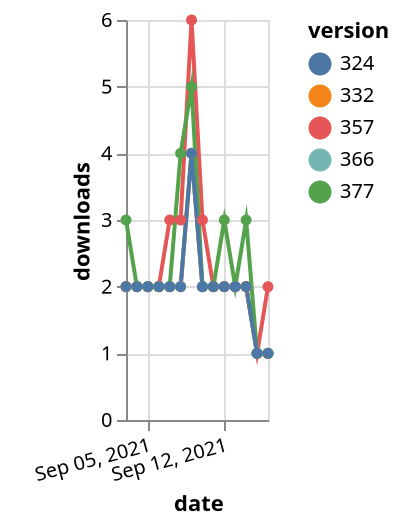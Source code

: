 {"$schema": "https://vega.github.io/schema/vega-lite/v5.json", "description": "A simple bar chart with embedded data.", "data": {"values": [{"date": "2021-09-03", "total": 2305, "delta": 2, "version": "366"}, {"date": "2021-09-04", "total": 2307, "delta": 2, "version": "366"}, {"date": "2021-09-05", "total": 2309, "delta": 2, "version": "366"}, {"date": "2021-09-06", "total": 2311, "delta": 2, "version": "366"}, {"date": "2021-09-07", "total": 2313, "delta": 2, "version": "366"}, {"date": "2021-09-08", "total": 2315, "delta": 2, "version": "366"}, {"date": "2021-09-09", "total": 2319, "delta": 4, "version": "366"}, {"date": "2021-09-10", "total": 2321, "delta": 2, "version": "366"}, {"date": "2021-09-11", "total": 2323, "delta": 2, "version": "366"}, {"date": "2021-09-12", "total": 2325, "delta": 2, "version": "366"}, {"date": "2021-09-13", "total": 2327, "delta": 2, "version": "366"}, {"date": "2021-09-14", "total": 2329, "delta": 2, "version": "366"}, {"date": "2021-09-15", "total": 2330, "delta": 1, "version": "366"}, {"date": "2021-09-16", "total": 2331, "delta": 1, "version": "366"}, {"date": "2021-09-03", "total": 2877, "delta": 2, "version": "357"}, {"date": "2021-09-04", "total": 2879, "delta": 2, "version": "357"}, {"date": "2021-09-05", "total": 2881, "delta": 2, "version": "357"}, {"date": "2021-09-06", "total": 2883, "delta": 2, "version": "357"}, {"date": "2021-09-07", "total": 2886, "delta": 3, "version": "357"}, {"date": "2021-09-08", "total": 2889, "delta": 3, "version": "357"}, {"date": "2021-09-09", "total": 2895, "delta": 6, "version": "357"}, {"date": "2021-09-10", "total": 2898, "delta": 3, "version": "357"}, {"date": "2021-09-11", "total": 2900, "delta": 2, "version": "357"}, {"date": "2021-09-12", "total": 2902, "delta": 2, "version": "357"}, {"date": "2021-09-13", "total": 2904, "delta": 2, "version": "357"}, {"date": "2021-09-14", "total": 2906, "delta": 2, "version": "357"}, {"date": "2021-09-15", "total": 2907, "delta": 1, "version": "357"}, {"date": "2021-09-16", "total": 2909, "delta": 2, "version": "357"}, {"date": "2021-09-03", "total": 2747, "delta": 2, "version": "332"}, {"date": "2021-09-04", "total": 2749, "delta": 2, "version": "332"}, {"date": "2021-09-05", "total": 2751, "delta": 2, "version": "332"}, {"date": "2021-09-06", "total": 2753, "delta": 2, "version": "332"}, {"date": "2021-09-07", "total": 2755, "delta": 2, "version": "332"}, {"date": "2021-09-08", "total": 2757, "delta": 2, "version": "332"}, {"date": "2021-09-09", "total": 2761, "delta": 4, "version": "332"}, {"date": "2021-09-10", "total": 2763, "delta": 2, "version": "332"}, {"date": "2021-09-11", "total": 2765, "delta": 2, "version": "332"}, {"date": "2021-09-12", "total": 2767, "delta": 2, "version": "332"}, {"date": "2021-09-13", "total": 2769, "delta": 2, "version": "332"}, {"date": "2021-09-14", "total": 2771, "delta": 2, "version": "332"}, {"date": "2021-09-15", "total": 2772, "delta": 1, "version": "332"}, {"date": "2021-09-16", "total": 2773, "delta": 1, "version": "332"}, {"date": "2021-09-03", "total": 2098, "delta": 3, "version": "377"}, {"date": "2021-09-04", "total": 2100, "delta": 2, "version": "377"}, {"date": "2021-09-05", "total": 2102, "delta": 2, "version": "377"}, {"date": "2021-09-06", "total": 2104, "delta": 2, "version": "377"}, {"date": "2021-09-07", "total": 2106, "delta": 2, "version": "377"}, {"date": "2021-09-08", "total": 2110, "delta": 4, "version": "377"}, {"date": "2021-09-09", "total": 2115, "delta": 5, "version": "377"}, {"date": "2021-09-10", "total": 2117, "delta": 2, "version": "377"}, {"date": "2021-09-11", "total": 2119, "delta": 2, "version": "377"}, {"date": "2021-09-12", "total": 2122, "delta": 3, "version": "377"}, {"date": "2021-09-13", "total": 2124, "delta": 2, "version": "377"}, {"date": "2021-09-14", "total": 2127, "delta": 3, "version": "377"}, {"date": "2021-09-15", "total": 2128, "delta": 1, "version": "377"}, {"date": "2021-09-16", "total": 2129, "delta": 1, "version": "377"}, {"date": "2021-09-03", "total": 2517, "delta": 2, "version": "324"}, {"date": "2021-09-04", "total": 2519, "delta": 2, "version": "324"}, {"date": "2021-09-05", "total": 2521, "delta": 2, "version": "324"}, {"date": "2021-09-06", "total": 2523, "delta": 2, "version": "324"}, {"date": "2021-09-07", "total": 2525, "delta": 2, "version": "324"}, {"date": "2021-09-08", "total": 2527, "delta": 2, "version": "324"}, {"date": "2021-09-09", "total": 2531, "delta": 4, "version": "324"}, {"date": "2021-09-10", "total": 2533, "delta": 2, "version": "324"}, {"date": "2021-09-11", "total": 2535, "delta": 2, "version": "324"}, {"date": "2021-09-12", "total": 2537, "delta": 2, "version": "324"}, {"date": "2021-09-13", "total": 2539, "delta": 2, "version": "324"}, {"date": "2021-09-14", "total": 2541, "delta": 2, "version": "324"}, {"date": "2021-09-15", "total": 2542, "delta": 1, "version": "324"}, {"date": "2021-09-16", "total": 2543, "delta": 1, "version": "324"}]}, "width": "container", "mark": {"type": "line", "point": {"filled": true}}, "encoding": {"x": {"field": "date", "type": "temporal", "timeUnit": "yearmonthdate", "title": "date", "axis": {"labelAngle": -15}}, "y": {"field": "delta", "type": "quantitative", "title": "downloads"}, "color": {"field": "version", "type": "nominal"}, "tooltip": {"field": "delta"}}}